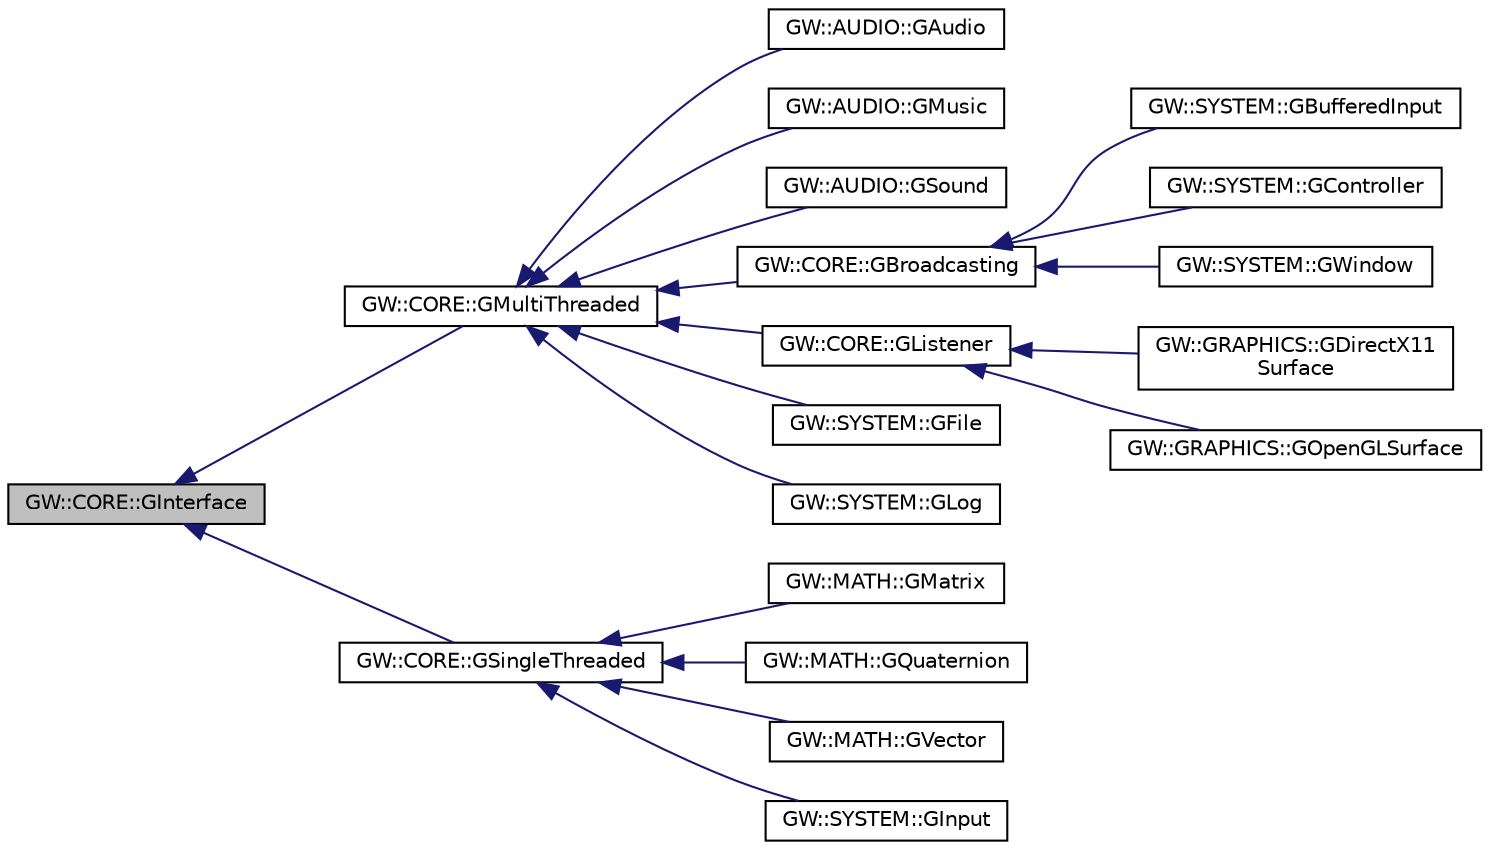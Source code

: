 digraph "GW::CORE::GInterface"
{
 // LATEX_PDF_SIZE
  edge [fontname="Helvetica",fontsize="10",labelfontname="Helvetica",labelfontsize="10"];
  node [fontname="Helvetica",fontsize="10",shape=record];
  rankdir="LR";
  Node0 [label="GW::CORE::GInterface",height=0.2,width=0.4,color="black", fillcolor="grey75", style="filled", fontcolor="black",tooltip="Base interface all Gateware interfaces must support at a minimum."];
  Node0 -> Node1 [dir="back",color="midnightblue",fontsize="10",style="solid",fontname="Helvetica"];
  Node1 [label="GW::CORE::GMultiThreaded",height=0.2,width=0.4,color="black", fillcolor="white", style="filled",URL="$classGW_1_1CORE_1_1GMultiThreaded.html",tooltip="This interface is only used to label and query interfaces which promise to 100% internally support th..."];
  Node1 -> Node2 [dir="back",color="midnightblue",fontsize="10",style="solid",fontname="Helvetica"];
  Node2 [label="GW::AUDIO::GAudio",height=0.2,width=0.4,color="black", fillcolor="white", style="filled",URL="$classGW_1_1AUDIO_1_1GAudio.html",tooltip=" "];
  Node1 -> Node3 [dir="back",color="midnightblue",fontsize="10",style="solid",fontname="Helvetica"];
  Node3 [label="GW::AUDIO::GMusic",height=0.2,width=0.4,color="black", fillcolor="white", style="filled",URL="$classGW_1_1AUDIO_1_1GMusic.html",tooltip=" "];
  Node1 -> Node4 [dir="back",color="midnightblue",fontsize="10",style="solid",fontname="Helvetica"];
  Node4 [label="GW::AUDIO::GSound",height=0.2,width=0.4,color="black", fillcolor="white", style="filled",URL="$classGW_1_1AUDIO_1_1GSound.html",tooltip=" "];
  Node1 -> Node5 [dir="back",color="midnightblue",fontsize="10",style="solid",fontname="Helvetica"];
  Node5 [label="GW::CORE::GBroadcasting",height=0.2,width=0.4,color="black", fillcolor="white", style="filled",URL="$classGW_1_1CORE_1_1GBroadcasting.html",tooltip="The GBroadcasting Interface is capable of registering & deregistering GListener interfaces."];
  Node5 -> Node6 [dir="back",color="midnightblue",fontsize="10",style="solid",fontname="Helvetica"];
  Node6 [label="GW::SYSTEM::GBufferedInput",height=0.2,width=0.4,color="black", fillcolor="white", style="filled",URL="$classGW_1_1SYSTEM_1_1GBufferedInput.html",tooltip="A Multi-threaded buffered input library."];
  Node5 -> Node7 [dir="back",color="midnightblue",fontsize="10",style="solid",fontname="Helvetica"];
  Node7 [label="GW::SYSTEM::GController",height=0.2,width=0.4,color="black", fillcolor="white", style="filled",URL="$classGW_1_1SYSTEM_1_1GController.html",tooltip="A multi-threaded controller input library."];
  Node5 -> Node8 [dir="back",color="midnightblue",fontsize="10",style="solid",fontname="Helvetica"];
  Node8 [label="GW::SYSTEM::GWindow",height=0.2,width=0.4,color="black", fillcolor="white", style="filled",URL="$classGW_1_1SYSTEM_1_1GWindow.html",tooltip="A thread-safe window creation and management library."];
  Node1 -> Node9 [dir="back",color="midnightblue",fontsize="10",style="solid",fontname="Helvetica"];
  Node9 [label="GW::CORE::GListener",height=0.2,width=0.4,color="black", fillcolor="white", style="filled",URL="$classGW_1_1CORE_1_1GListener.html",tooltip="A GListener Interface may be registered with a GBroadcaster interface to receive event notifications."];
  Node9 -> Node10 [dir="back",color="midnightblue",fontsize="10",style="solid",fontname="Helvetica"];
  Node10 [label="GW::GRAPHICS::GDirectX11\lSurface",height=0.2,width=0.4,color="black", fillcolor="white", style="filled",URL="$classGW_1_1GRAPHICS_1_1GDirectX11Surface.html",tooltip="A library used to initialize, create, and manage a DirectX11 rendering context."];
  Node9 -> Node11 [dir="back",color="midnightblue",fontsize="10",style="solid",fontname="Helvetica"];
  Node11 [label="GW::GRAPHICS::GOpenGLSurface",height=0.2,width=0.4,color="black", fillcolor="white", style="filled",URL="$classGW_1_1GRAPHICS_1_1GOpenGLSurface.html",tooltip="A library used to initialize, create, and manage an OpenGL rendering context."];
  Node1 -> Node12 [dir="back",color="midnightblue",fontsize="10",style="solid",fontname="Helvetica"];
  Node12 [label="GW::SYSTEM::GFile",height=0.2,width=0.4,color="black", fillcolor="white", style="filled",URL="$classGW_1_1SYSTEM_1_1GFile.html",tooltip="Cross platform FileIO/Directory handling."];
  Node1 -> Node13 [dir="back",color="midnightblue",fontsize="10",style="solid",fontname="Helvetica"];
  Node13 [label="GW::SYSTEM::GLog",height=0.2,width=0.4,color="black", fillcolor="white", style="filled",URL="$classGW_1_1SYSTEM_1_1GLog.html",tooltip="Cross platform threadsafe logger."];
  Node0 -> Node14 [dir="back",color="midnightblue",fontsize="10",style="solid",fontname="Helvetica"];
  Node14 [label="GW::CORE::GSingleThreaded",height=0.2,width=0.4,color="black", fillcolor="white", style="filled",URL="$classGW_1_1CORE_1_1GSingleThreaded.html",tooltip="This interface is only used to label and query interfaces which are not designed internally to suppor..."];
  Node14 -> Node15 [dir="back",color="midnightblue",fontsize="10",style="solid",fontname="Helvetica"];
  Node15 [label="GW::MATH::GMatrix",height=0.2,width=0.4,color="black", fillcolor="white", style="filled",URL="$classGW_1_1MATH_1_1GMatrix.html",tooltip="Matrix functions."];
  Node14 -> Node16 [dir="back",color="midnightblue",fontsize="10",style="solid",fontname="Helvetica"];
  Node16 [label="GW::MATH::GQuaternion",height=0.2,width=0.4,color="black", fillcolor="white", style="filled",URL="$classGW_1_1MATH_1_1GQuaternion.html",tooltip="Quaternion functions."];
  Node14 -> Node17 [dir="back",color="midnightblue",fontsize="10",style="solid",fontname="Helvetica"];
  Node17 [label="GW::MATH::GVector",height=0.2,width=0.4,color="black", fillcolor="white", style="filled",URL="$classGW_1_1MATH_1_1GVector.html",tooltip="Vector functions."];
  Node14 -> Node18 [dir="back",color="midnightblue",fontsize="10",style="solid",fontname="Helvetica"];
  Node18 [label="GW::SYSTEM::GInput",height=0.2,width=0.4,color="black", fillcolor="white", style="filled",URL="$classGW_1_1SYSTEM_1_1GInput.html",tooltip="A single threaded input library."];
}
